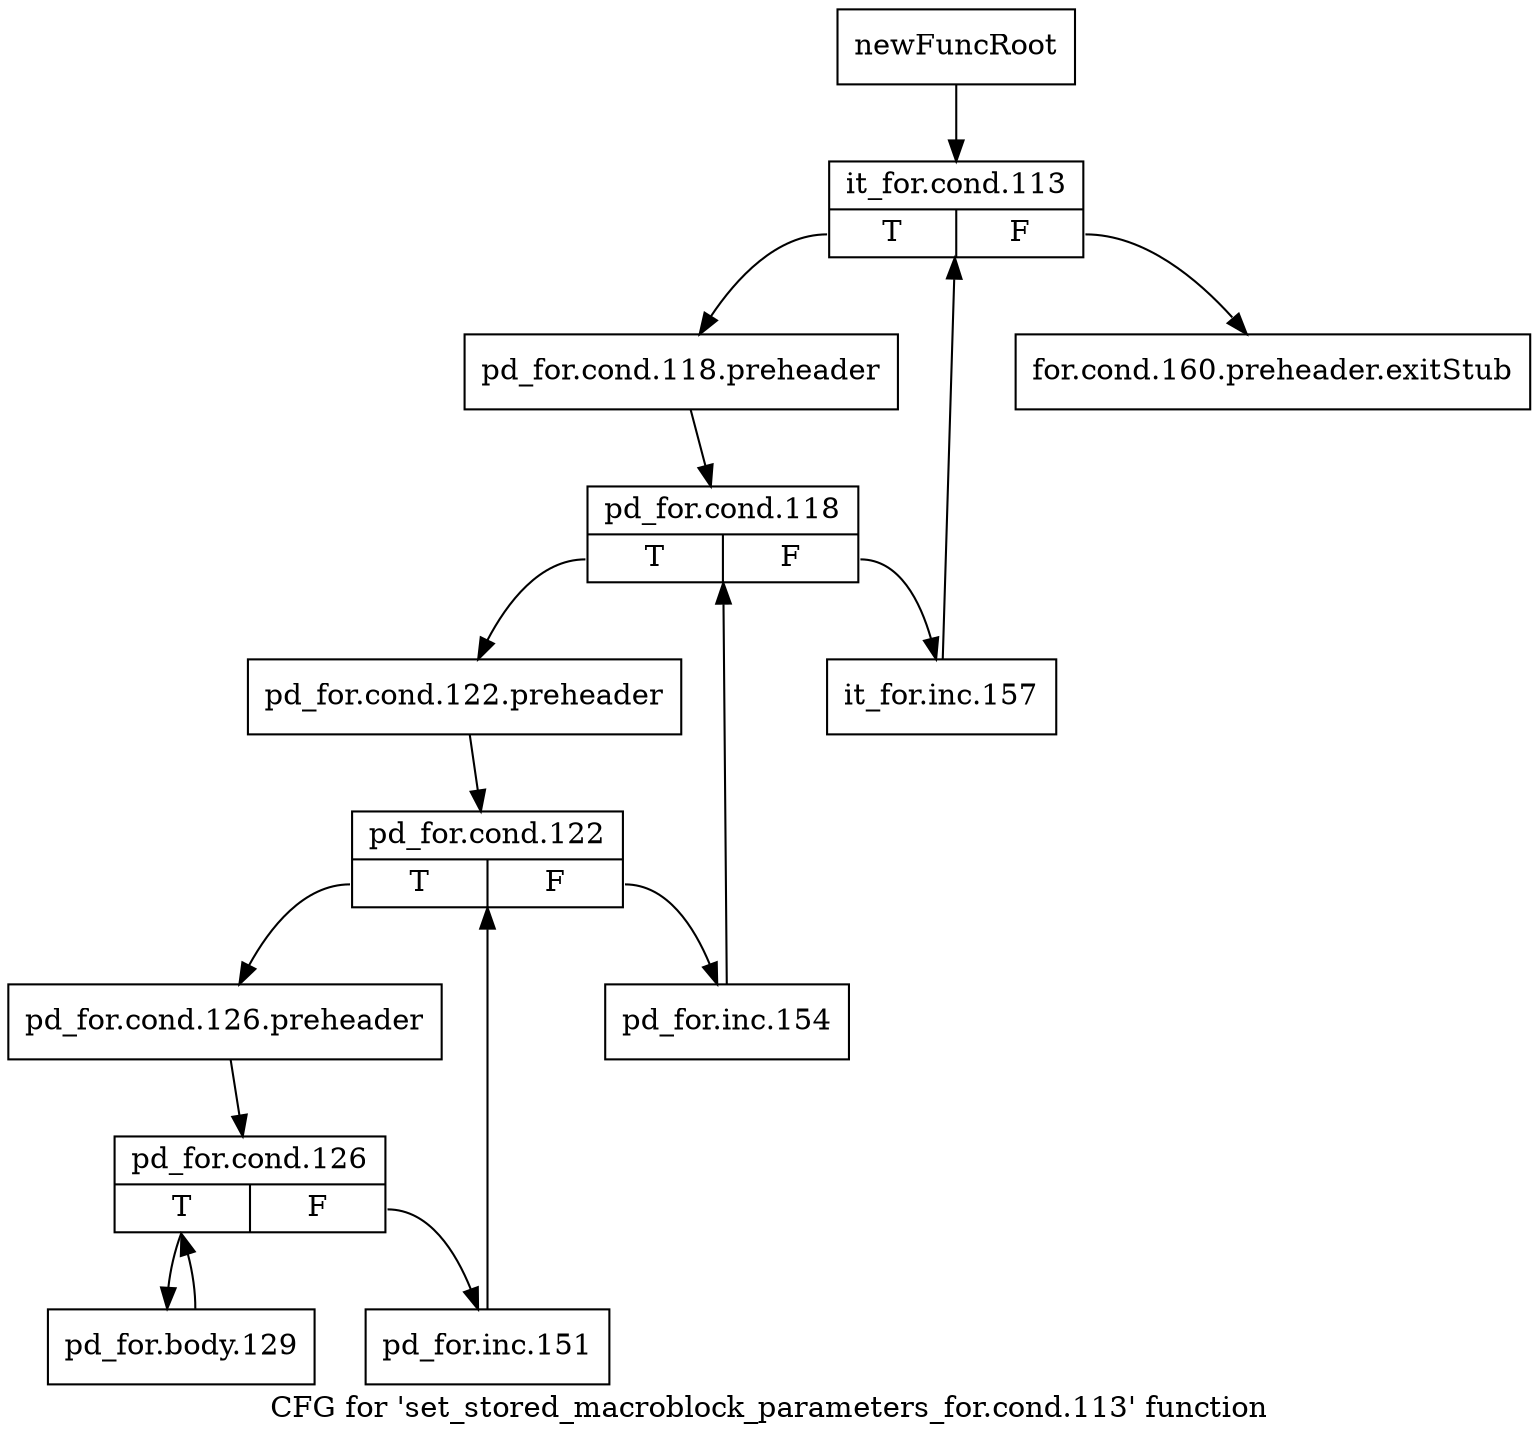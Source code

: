 digraph "CFG for 'set_stored_macroblock_parameters_for.cond.113' function" {
	label="CFG for 'set_stored_macroblock_parameters_for.cond.113' function";

	Node0x2c59ee0 [shape=record,label="{newFuncRoot}"];
	Node0x2c59ee0 -> Node0x2c5a450;
	Node0x2c5a400 [shape=record,label="{for.cond.160.preheader.exitStub}"];
	Node0x2c5a450 [shape=record,label="{it_for.cond.113|{<s0>T|<s1>F}}"];
	Node0x2c5a450:s0 -> Node0x2c5a4a0;
	Node0x2c5a450:s1 -> Node0x2c5a400;
	Node0x2c5a4a0 [shape=record,label="{pd_for.cond.118.preheader}"];
	Node0x2c5a4a0 -> Node0x2c5a4f0;
	Node0x2c5a4f0 [shape=record,label="{pd_for.cond.118|{<s0>T|<s1>F}}"];
	Node0x2c5a4f0:s0 -> Node0x2c5a590;
	Node0x2c5a4f0:s1 -> Node0x2c5a540;
	Node0x2c5a540 [shape=record,label="{it_for.inc.157}"];
	Node0x2c5a540 -> Node0x2c5a450;
	Node0x2c5a590 [shape=record,label="{pd_for.cond.122.preheader}"];
	Node0x2c5a590 -> Node0x2c5a5e0;
	Node0x2c5a5e0 [shape=record,label="{pd_for.cond.122|{<s0>T|<s1>F}}"];
	Node0x2c5a5e0:s0 -> Node0x2c5a680;
	Node0x2c5a5e0:s1 -> Node0x2c5a630;
	Node0x2c5a630 [shape=record,label="{pd_for.inc.154}"];
	Node0x2c5a630 -> Node0x2c5a4f0;
	Node0x2c5a680 [shape=record,label="{pd_for.cond.126.preheader}"];
	Node0x2c5a680 -> Node0x2c5a6d0;
	Node0x2c5a6d0 [shape=record,label="{pd_for.cond.126|{<s0>T|<s1>F}}"];
	Node0x2c5a6d0:s0 -> Node0x2c5a770;
	Node0x2c5a6d0:s1 -> Node0x2c5a720;
	Node0x2c5a720 [shape=record,label="{pd_for.inc.151}"];
	Node0x2c5a720 -> Node0x2c5a5e0;
	Node0x2c5a770 [shape=record,label="{pd_for.body.129}"];
	Node0x2c5a770 -> Node0x2c5a6d0;
}
